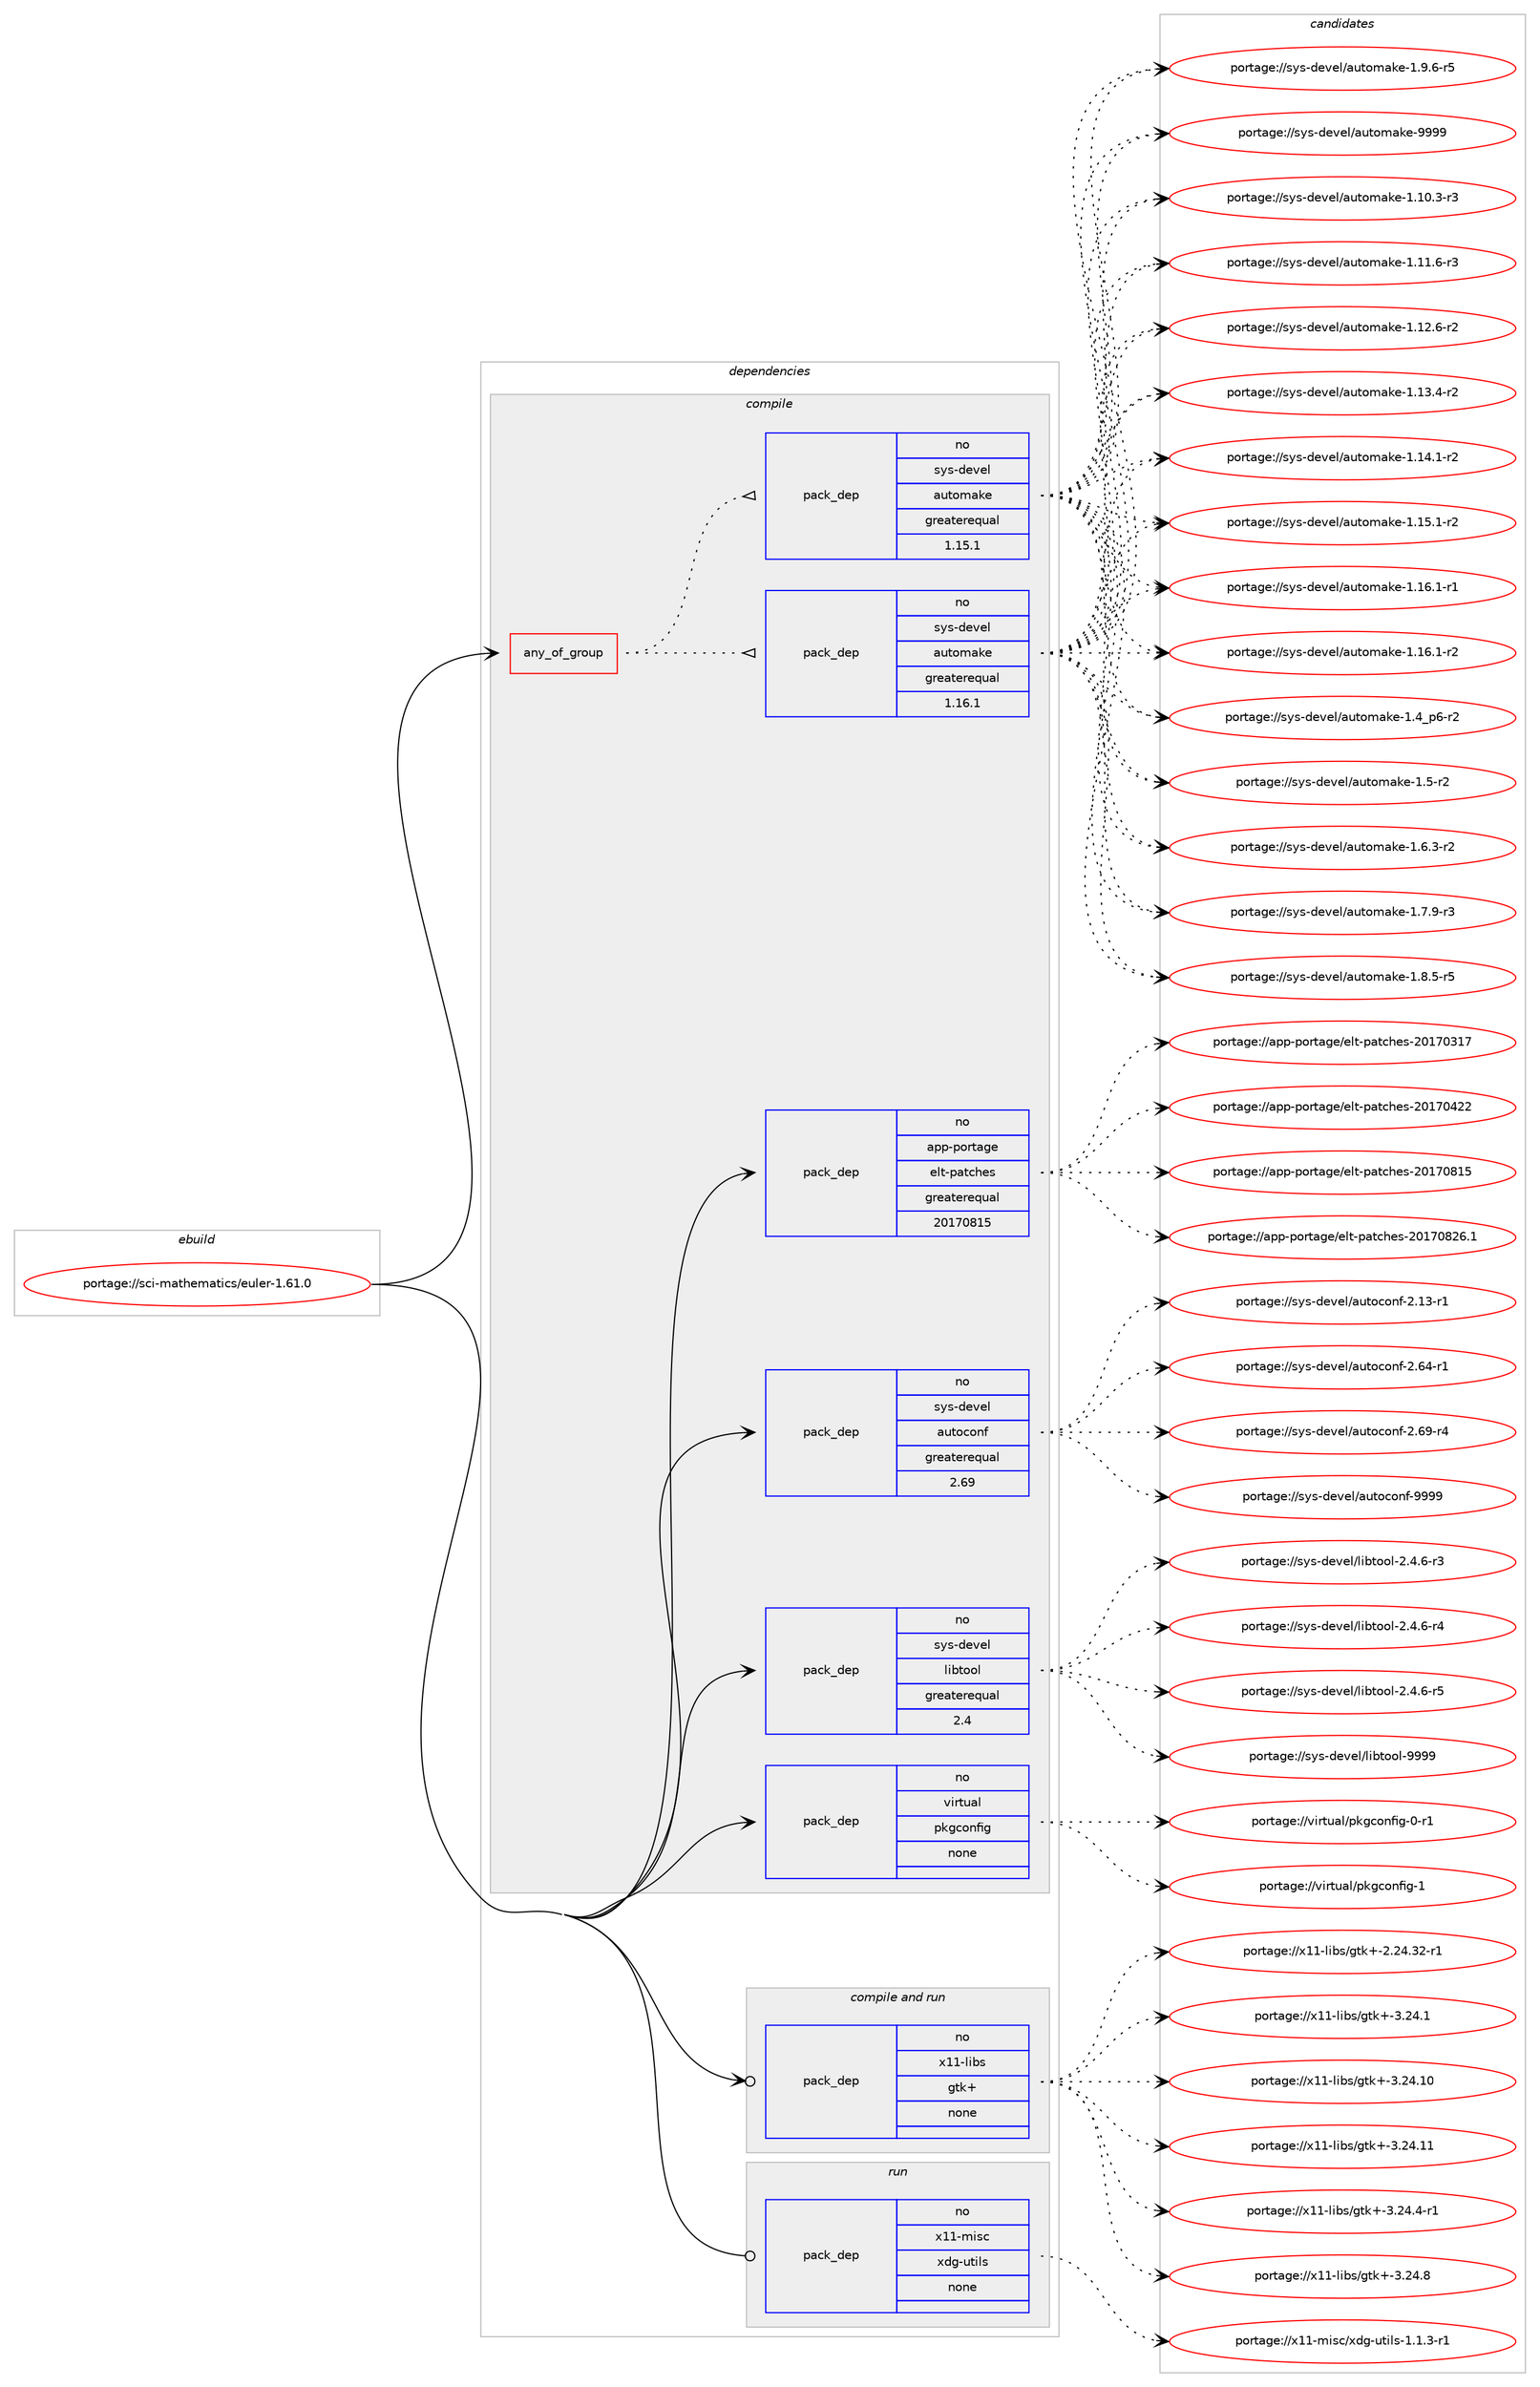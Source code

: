 digraph prolog {

# *************
# Graph options
# *************

newrank=true;
concentrate=true;
compound=true;
graph [rankdir=LR,fontname=Helvetica,fontsize=10,ranksep=1.5];#, ranksep=2.5, nodesep=0.2];
edge  [arrowhead=vee];
node  [fontname=Helvetica,fontsize=10];

# **********
# The ebuild
# **********

subgraph cluster_leftcol {
color=gray;
rank=same;
label=<<i>ebuild</i>>;
id [label="portage://sci-mathematics/euler-1.61.0", color=red, width=4, href="../sci-mathematics/euler-1.61.0.svg"];
}

# ****************
# The dependencies
# ****************

subgraph cluster_midcol {
color=gray;
label=<<i>dependencies</i>>;
subgraph cluster_compile {
fillcolor="#eeeeee";
style=filled;
label=<<i>compile</i>>;
subgraph any6489 {
dependency394034 [label=<<TABLE BORDER="0" CELLBORDER="1" CELLSPACING="0" CELLPADDING="4"><TR><TD CELLPADDING="10">any_of_group</TD></TR></TABLE>>, shape=none, color=red];subgraph pack289840 {
dependency394035 [label=<<TABLE BORDER="0" CELLBORDER="1" CELLSPACING="0" CELLPADDING="4" WIDTH="220"><TR><TD ROWSPAN="6" CELLPADDING="30">pack_dep</TD></TR><TR><TD WIDTH="110">no</TD></TR><TR><TD>sys-devel</TD></TR><TR><TD>automake</TD></TR><TR><TD>greaterequal</TD></TR><TR><TD>1.16.1</TD></TR></TABLE>>, shape=none, color=blue];
}
dependency394034:e -> dependency394035:w [weight=20,style="dotted",arrowhead="oinv"];
subgraph pack289841 {
dependency394036 [label=<<TABLE BORDER="0" CELLBORDER="1" CELLSPACING="0" CELLPADDING="4" WIDTH="220"><TR><TD ROWSPAN="6" CELLPADDING="30">pack_dep</TD></TR><TR><TD WIDTH="110">no</TD></TR><TR><TD>sys-devel</TD></TR><TR><TD>automake</TD></TR><TR><TD>greaterequal</TD></TR><TR><TD>1.15.1</TD></TR></TABLE>>, shape=none, color=blue];
}
dependency394034:e -> dependency394036:w [weight=20,style="dotted",arrowhead="oinv"];
}
id:e -> dependency394034:w [weight=20,style="solid",arrowhead="vee"];
subgraph pack289842 {
dependency394037 [label=<<TABLE BORDER="0" CELLBORDER="1" CELLSPACING="0" CELLPADDING="4" WIDTH="220"><TR><TD ROWSPAN="6" CELLPADDING="30">pack_dep</TD></TR><TR><TD WIDTH="110">no</TD></TR><TR><TD>app-portage</TD></TR><TR><TD>elt-patches</TD></TR><TR><TD>greaterequal</TD></TR><TR><TD>20170815</TD></TR></TABLE>>, shape=none, color=blue];
}
id:e -> dependency394037:w [weight=20,style="solid",arrowhead="vee"];
subgraph pack289843 {
dependency394038 [label=<<TABLE BORDER="0" CELLBORDER="1" CELLSPACING="0" CELLPADDING="4" WIDTH="220"><TR><TD ROWSPAN="6" CELLPADDING="30">pack_dep</TD></TR><TR><TD WIDTH="110">no</TD></TR><TR><TD>sys-devel</TD></TR><TR><TD>autoconf</TD></TR><TR><TD>greaterequal</TD></TR><TR><TD>2.69</TD></TR></TABLE>>, shape=none, color=blue];
}
id:e -> dependency394038:w [weight=20,style="solid",arrowhead="vee"];
subgraph pack289844 {
dependency394039 [label=<<TABLE BORDER="0" CELLBORDER="1" CELLSPACING="0" CELLPADDING="4" WIDTH="220"><TR><TD ROWSPAN="6" CELLPADDING="30">pack_dep</TD></TR><TR><TD WIDTH="110">no</TD></TR><TR><TD>sys-devel</TD></TR><TR><TD>libtool</TD></TR><TR><TD>greaterequal</TD></TR><TR><TD>2.4</TD></TR></TABLE>>, shape=none, color=blue];
}
id:e -> dependency394039:w [weight=20,style="solid",arrowhead="vee"];
subgraph pack289845 {
dependency394040 [label=<<TABLE BORDER="0" CELLBORDER="1" CELLSPACING="0" CELLPADDING="4" WIDTH="220"><TR><TD ROWSPAN="6" CELLPADDING="30">pack_dep</TD></TR><TR><TD WIDTH="110">no</TD></TR><TR><TD>virtual</TD></TR><TR><TD>pkgconfig</TD></TR><TR><TD>none</TD></TR><TR><TD></TD></TR></TABLE>>, shape=none, color=blue];
}
id:e -> dependency394040:w [weight=20,style="solid",arrowhead="vee"];
}
subgraph cluster_compileandrun {
fillcolor="#eeeeee";
style=filled;
label=<<i>compile and run</i>>;
subgraph pack289846 {
dependency394041 [label=<<TABLE BORDER="0" CELLBORDER="1" CELLSPACING="0" CELLPADDING="4" WIDTH="220"><TR><TD ROWSPAN="6" CELLPADDING="30">pack_dep</TD></TR><TR><TD WIDTH="110">no</TD></TR><TR><TD>x11-libs</TD></TR><TR><TD>gtk+</TD></TR><TR><TD>none</TD></TR><TR><TD></TD></TR></TABLE>>, shape=none, color=blue];
}
id:e -> dependency394041:w [weight=20,style="solid",arrowhead="odotvee"];
}
subgraph cluster_run {
fillcolor="#eeeeee";
style=filled;
label=<<i>run</i>>;
subgraph pack289847 {
dependency394042 [label=<<TABLE BORDER="0" CELLBORDER="1" CELLSPACING="0" CELLPADDING="4" WIDTH="220"><TR><TD ROWSPAN="6" CELLPADDING="30">pack_dep</TD></TR><TR><TD WIDTH="110">no</TD></TR><TR><TD>x11-misc</TD></TR><TR><TD>xdg-utils</TD></TR><TR><TD>none</TD></TR><TR><TD></TD></TR></TABLE>>, shape=none, color=blue];
}
id:e -> dependency394042:w [weight=20,style="solid",arrowhead="odot"];
}
}

# **************
# The candidates
# **************

subgraph cluster_choices {
rank=same;
color=gray;
label=<<i>candidates</i>>;

subgraph choice289840 {
color=black;
nodesep=1;
choiceportage11512111545100101118101108479711711611110997107101454946494846514511451 [label="portage://sys-devel/automake-1.10.3-r3", color=red, width=4,href="../sys-devel/automake-1.10.3-r3.svg"];
choiceportage11512111545100101118101108479711711611110997107101454946494946544511451 [label="portage://sys-devel/automake-1.11.6-r3", color=red, width=4,href="../sys-devel/automake-1.11.6-r3.svg"];
choiceportage11512111545100101118101108479711711611110997107101454946495046544511450 [label="portage://sys-devel/automake-1.12.6-r2", color=red, width=4,href="../sys-devel/automake-1.12.6-r2.svg"];
choiceportage11512111545100101118101108479711711611110997107101454946495146524511450 [label="portage://sys-devel/automake-1.13.4-r2", color=red, width=4,href="../sys-devel/automake-1.13.4-r2.svg"];
choiceportage11512111545100101118101108479711711611110997107101454946495246494511450 [label="portage://sys-devel/automake-1.14.1-r2", color=red, width=4,href="../sys-devel/automake-1.14.1-r2.svg"];
choiceportage11512111545100101118101108479711711611110997107101454946495346494511450 [label="portage://sys-devel/automake-1.15.1-r2", color=red, width=4,href="../sys-devel/automake-1.15.1-r2.svg"];
choiceportage11512111545100101118101108479711711611110997107101454946495446494511449 [label="portage://sys-devel/automake-1.16.1-r1", color=red, width=4,href="../sys-devel/automake-1.16.1-r1.svg"];
choiceportage11512111545100101118101108479711711611110997107101454946495446494511450 [label="portage://sys-devel/automake-1.16.1-r2", color=red, width=4,href="../sys-devel/automake-1.16.1-r2.svg"];
choiceportage115121115451001011181011084797117116111109971071014549465295112544511450 [label="portage://sys-devel/automake-1.4_p6-r2", color=red, width=4,href="../sys-devel/automake-1.4_p6-r2.svg"];
choiceportage11512111545100101118101108479711711611110997107101454946534511450 [label="portage://sys-devel/automake-1.5-r2", color=red, width=4,href="../sys-devel/automake-1.5-r2.svg"];
choiceportage115121115451001011181011084797117116111109971071014549465446514511450 [label="portage://sys-devel/automake-1.6.3-r2", color=red, width=4,href="../sys-devel/automake-1.6.3-r2.svg"];
choiceportage115121115451001011181011084797117116111109971071014549465546574511451 [label="portage://sys-devel/automake-1.7.9-r3", color=red, width=4,href="../sys-devel/automake-1.7.9-r3.svg"];
choiceportage115121115451001011181011084797117116111109971071014549465646534511453 [label="portage://sys-devel/automake-1.8.5-r5", color=red, width=4,href="../sys-devel/automake-1.8.5-r5.svg"];
choiceportage115121115451001011181011084797117116111109971071014549465746544511453 [label="portage://sys-devel/automake-1.9.6-r5", color=red, width=4,href="../sys-devel/automake-1.9.6-r5.svg"];
choiceportage115121115451001011181011084797117116111109971071014557575757 [label="portage://sys-devel/automake-9999", color=red, width=4,href="../sys-devel/automake-9999.svg"];
dependency394035:e -> choiceportage11512111545100101118101108479711711611110997107101454946494846514511451:w [style=dotted,weight="100"];
dependency394035:e -> choiceportage11512111545100101118101108479711711611110997107101454946494946544511451:w [style=dotted,weight="100"];
dependency394035:e -> choiceportage11512111545100101118101108479711711611110997107101454946495046544511450:w [style=dotted,weight="100"];
dependency394035:e -> choiceportage11512111545100101118101108479711711611110997107101454946495146524511450:w [style=dotted,weight="100"];
dependency394035:e -> choiceportage11512111545100101118101108479711711611110997107101454946495246494511450:w [style=dotted,weight="100"];
dependency394035:e -> choiceportage11512111545100101118101108479711711611110997107101454946495346494511450:w [style=dotted,weight="100"];
dependency394035:e -> choiceportage11512111545100101118101108479711711611110997107101454946495446494511449:w [style=dotted,weight="100"];
dependency394035:e -> choiceportage11512111545100101118101108479711711611110997107101454946495446494511450:w [style=dotted,weight="100"];
dependency394035:e -> choiceportage115121115451001011181011084797117116111109971071014549465295112544511450:w [style=dotted,weight="100"];
dependency394035:e -> choiceportage11512111545100101118101108479711711611110997107101454946534511450:w [style=dotted,weight="100"];
dependency394035:e -> choiceportage115121115451001011181011084797117116111109971071014549465446514511450:w [style=dotted,weight="100"];
dependency394035:e -> choiceportage115121115451001011181011084797117116111109971071014549465546574511451:w [style=dotted,weight="100"];
dependency394035:e -> choiceportage115121115451001011181011084797117116111109971071014549465646534511453:w [style=dotted,weight="100"];
dependency394035:e -> choiceportage115121115451001011181011084797117116111109971071014549465746544511453:w [style=dotted,weight="100"];
dependency394035:e -> choiceportage115121115451001011181011084797117116111109971071014557575757:w [style=dotted,weight="100"];
}
subgraph choice289841 {
color=black;
nodesep=1;
choiceportage11512111545100101118101108479711711611110997107101454946494846514511451 [label="portage://sys-devel/automake-1.10.3-r3", color=red, width=4,href="../sys-devel/automake-1.10.3-r3.svg"];
choiceportage11512111545100101118101108479711711611110997107101454946494946544511451 [label="portage://sys-devel/automake-1.11.6-r3", color=red, width=4,href="../sys-devel/automake-1.11.6-r3.svg"];
choiceportage11512111545100101118101108479711711611110997107101454946495046544511450 [label="portage://sys-devel/automake-1.12.6-r2", color=red, width=4,href="../sys-devel/automake-1.12.6-r2.svg"];
choiceportage11512111545100101118101108479711711611110997107101454946495146524511450 [label="portage://sys-devel/automake-1.13.4-r2", color=red, width=4,href="../sys-devel/automake-1.13.4-r2.svg"];
choiceportage11512111545100101118101108479711711611110997107101454946495246494511450 [label="portage://sys-devel/automake-1.14.1-r2", color=red, width=4,href="../sys-devel/automake-1.14.1-r2.svg"];
choiceportage11512111545100101118101108479711711611110997107101454946495346494511450 [label="portage://sys-devel/automake-1.15.1-r2", color=red, width=4,href="../sys-devel/automake-1.15.1-r2.svg"];
choiceportage11512111545100101118101108479711711611110997107101454946495446494511449 [label="portage://sys-devel/automake-1.16.1-r1", color=red, width=4,href="../sys-devel/automake-1.16.1-r1.svg"];
choiceportage11512111545100101118101108479711711611110997107101454946495446494511450 [label="portage://sys-devel/automake-1.16.1-r2", color=red, width=4,href="../sys-devel/automake-1.16.1-r2.svg"];
choiceportage115121115451001011181011084797117116111109971071014549465295112544511450 [label="portage://sys-devel/automake-1.4_p6-r2", color=red, width=4,href="../sys-devel/automake-1.4_p6-r2.svg"];
choiceportage11512111545100101118101108479711711611110997107101454946534511450 [label="portage://sys-devel/automake-1.5-r2", color=red, width=4,href="../sys-devel/automake-1.5-r2.svg"];
choiceportage115121115451001011181011084797117116111109971071014549465446514511450 [label="portage://sys-devel/automake-1.6.3-r2", color=red, width=4,href="../sys-devel/automake-1.6.3-r2.svg"];
choiceportage115121115451001011181011084797117116111109971071014549465546574511451 [label="portage://sys-devel/automake-1.7.9-r3", color=red, width=4,href="../sys-devel/automake-1.7.9-r3.svg"];
choiceportage115121115451001011181011084797117116111109971071014549465646534511453 [label="portage://sys-devel/automake-1.8.5-r5", color=red, width=4,href="../sys-devel/automake-1.8.5-r5.svg"];
choiceportage115121115451001011181011084797117116111109971071014549465746544511453 [label="portage://sys-devel/automake-1.9.6-r5", color=red, width=4,href="../sys-devel/automake-1.9.6-r5.svg"];
choiceportage115121115451001011181011084797117116111109971071014557575757 [label="portage://sys-devel/automake-9999", color=red, width=4,href="../sys-devel/automake-9999.svg"];
dependency394036:e -> choiceportage11512111545100101118101108479711711611110997107101454946494846514511451:w [style=dotted,weight="100"];
dependency394036:e -> choiceportage11512111545100101118101108479711711611110997107101454946494946544511451:w [style=dotted,weight="100"];
dependency394036:e -> choiceportage11512111545100101118101108479711711611110997107101454946495046544511450:w [style=dotted,weight="100"];
dependency394036:e -> choiceportage11512111545100101118101108479711711611110997107101454946495146524511450:w [style=dotted,weight="100"];
dependency394036:e -> choiceportage11512111545100101118101108479711711611110997107101454946495246494511450:w [style=dotted,weight="100"];
dependency394036:e -> choiceportage11512111545100101118101108479711711611110997107101454946495346494511450:w [style=dotted,weight="100"];
dependency394036:e -> choiceportage11512111545100101118101108479711711611110997107101454946495446494511449:w [style=dotted,weight="100"];
dependency394036:e -> choiceportage11512111545100101118101108479711711611110997107101454946495446494511450:w [style=dotted,weight="100"];
dependency394036:e -> choiceportage115121115451001011181011084797117116111109971071014549465295112544511450:w [style=dotted,weight="100"];
dependency394036:e -> choiceportage11512111545100101118101108479711711611110997107101454946534511450:w [style=dotted,weight="100"];
dependency394036:e -> choiceportage115121115451001011181011084797117116111109971071014549465446514511450:w [style=dotted,weight="100"];
dependency394036:e -> choiceportage115121115451001011181011084797117116111109971071014549465546574511451:w [style=dotted,weight="100"];
dependency394036:e -> choiceportage115121115451001011181011084797117116111109971071014549465646534511453:w [style=dotted,weight="100"];
dependency394036:e -> choiceportage115121115451001011181011084797117116111109971071014549465746544511453:w [style=dotted,weight="100"];
dependency394036:e -> choiceportage115121115451001011181011084797117116111109971071014557575757:w [style=dotted,weight="100"];
}
subgraph choice289842 {
color=black;
nodesep=1;
choiceportage97112112451121111141169710310147101108116451129711699104101115455048495548514955 [label="portage://app-portage/elt-patches-20170317", color=red, width=4,href="../app-portage/elt-patches-20170317.svg"];
choiceportage97112112451121111141169710310147101108116451129711699104101115455048495548525050 [label="portage://app-portage/elt-patches-20170422", color=red, width=4,href="../app-portage/elt-patches-20170422.svg"];
choiceportage97112112451121111141169710310147101108116451129711699104101115455048495548564953 [label="portage://app-portage/elt-patches-20170815", color=red, width=4,href="../app-portage/elt-patches-20170815.svg"];
choiceportage971121124511211111411697103101471011081164511297116991041011154550484955485650544649 [label="portage://app-portage/elt-patches-20170826.1", color=red, width=4,href="../app-portage/elt-patches-20170826.1.svg"];
dependency394037:e -> choiceportage97112112451121111141169710310147101108116451129711699104101115455048495548514955:w [style=dotted,weight="100"];
dependency394037:e -> choiceportage97112112451121111141169710310147101108116451129711699104101115455048495548525050:w [style=dotted,weight="100"];
dependency394037:e -> choiceportage97112112451121111141169710310147101108116451129711699104101115455048495548564953:w [style=dotted,weight="100"];
dependency394037:e -> choiceportage971121124511211111411697103101471011081164511297116991041011154550484955485650544649:w [style=dotted,weight="100"];
}
subgraph choice289843 {
color=black;
nodesep=1;
choiceportage1151211154510010111810110847971171161119911111010245504649514511449 [label="portage://sys-devel/autoconf-2.13-r1", color=red, width=4,href="../sys-devel/autoconf-2.13-r1.svg"];
choiceportage1151211154510010111810110847971171161119911111010245504654524511449 [label="portage://sys-devel/autoconf-2.64-r1", color=red, width=4,href="../sys-devel/autoconf-2.64-r1.svg"];
choiceportage1151211154510010111810110847971171161119911111010245504654574511452 [label="portage://sys-devel/autoconf-2.69-r4", color=red, width=4,href="../sys-devel/autoconf-2.69-r4.svg"];
choiceportage115121115451001011181011084797117116111991111101024557575757 [label="portage://sys-devel/autoconf-9999", color=red, width=4,href="../sys-devel/autoconf-9999.svg"];
dependency394038:e -> choiceportage1151211154510010111810110847971171161119911111010245504649514511449:w [style=dotted,weight="100"];
dependency394038:e -> choiceportage1151211154510010111810110847971171161119911111010245504654524511449:w [style=dotted,weight="100"];
dependency394038:e -> choiceportage1151211154510010111810110847971171161119911111010245504654574511452:w [style=dotted,weight="100"];
dependency394038:e -> choiceportage115121115451001011181011084797117116111991111101024557575757:w [style=dotted,weight="100"];
}
subgraph choice289844 {
color=black;
nodesep=1;
choiceportage1151211154510010111810110847108105981161111111084550465246544511451 [label="portage://sys-devel/libtool-2.4.6-r3", color=red, width=4,href="../sys-devel/libtool-2.4.6-r3.svg"];
choiceportage1151211154510010111810110847108105981161111111084550465246544511452 [label="portage://sys-devel/libtool-2.4.6-r4", color=red, width=4,href="../sys-devel/libtool-2.4.6-r4.svg"];
choiceportage1151211154510010111810110847108105981161111111084550465246544511453 [label="portage://sys-devel/libtool-2.4.6-r5", color=red, width=4,href="../sys-devel/libtool-2.4.6-r5.svg"];
choiceportage1151211154510010111810110847108105981161111111084557575757 [label="portage://sys-devel/libtool-9999", color=red, width=4,href="../sys-devel/libtool-9999.svg"];
dependency394039:e -> choiceportage1151211154510010111810110847108105981161111111084550465246544511451:w [style=dotted,weight="100"];
dependency394039:e -> choiceportage1151211154510010111810110847108105981161111111084550465246544511452:w [style=dotted,weight="100"];
dependency394039:e -> choiceportage1151211154510010111810110847108105981161111111084550465246544511453:w [style=dotted,weight="100"];
dependency394039:e -> choiceportage1151211154510010111810110847108105981161111111084557575757:w [style=dotted,weight="100"];
}
subgraph choice289845 {
color=black;
nodesep=1;
choiceportage11810511411611797108471121071039911111010210510345484511449 [label="portage://virtual/pkgconfig-0-r1", color=red, width=4,href="../virtual/pkgconfig-0-r1.svg"];
choiceportage1181051141161179710847112107103991111101021051034549 [label="portage://virtual/pkgconfig-1", color=red, width=4,href="../virtual/pkgconfig-1.svg"];
dependency394040:e -> choiceportage11810511411611797108471121071039911111010210510345484511449:w [style=dotted,weight="100"];
dependency394040:e -> choiceportage1181051141161179710847112107103991111101021051034549:w [style=dotted,weight="100"];
}
subgraph choice289846 {
color=black;
nodesep=1;
choiceportage12049494510810598115471031161074345504650524651504511449 [label="portage://x11-libs/gtk+-2.24.32-r1", color=red, width=4,href="../x11-libs/gtk+-2.24.32-r1.svg"];
choiceportage12049494510810598115471031161074345514650524649 [label="portage://x11-libs/gtk+-3.24.1", color=red, width=4,href="../x11-libs/gtk+-3.24.1.svg"];
choiceportage1204949451081059811547103116107434551465052464948 [label="portage://x11-libs/gtk+-3.24.10", color=red, width=4,href="../x11-libs/gtk+-3.24.10.svg"];
choiceportage1204949451081059811547103116107434551465052464949 [label="portage://x11-libs/gtk+-3.24.11", color=red, width=4,href="../x11-libs/gtk+-3.24.11.svg"];
choiceportage120494945108105981154710311610743455146505246524511449 [label="portage://x11-libs/gtk+-3.24.4-r1", color=red, width=4,href="../x11-libs/gtk+-3.24.4-r1.svg"];
choiceportage12049494510810598115471031161074345514650524656 [label="portage://x11-libs/gtk+-3.24.8", color=red, width=4,href="../x11-libs/gtk+-3.24.8.svg"];
dependency394041:e -> choiceportage12049494510810598115471031161074345504650524651504511449:w [style=dotted,weight="100"];
dependency394041:e -> choiceportage12049494510810598115471031161074345514650524649:w [style=dotted,weight="100"];
dependency394041:e -> choiceportage1204949451081059811547103116107434551465052464948:w [style=dotted,weight="100"];
dependency394041:e -> choiceportage1204949451081059811547103116107434551465052464949:w [style=dotted,weight="100"];
dependency394041:e -> choiceportage120494945108105981154710311610743455146505246524511449:w [style=dotted,weight="100"];
dependency394041:e -> choiceportage12049494510810598115471031161074345514650524656:w [style=dotted,weight="100"];
}
subgraph choice289847 {
color=black;
nodesep=1;
choiceportage1204949451091051159947120100103451171161051081154549464946514511449 [label="portage://x11-misc/xdg-utils-1.1.3-r1", color=red, width=4,href="../x11-misc/xdg-utils-1.1.3-r1.svg"];
dependency394042:e -> choiceportage1204949451091051159947120100103451171161051081154549464946514511449:w [style=dotted,weight="100"];
}
}

}
